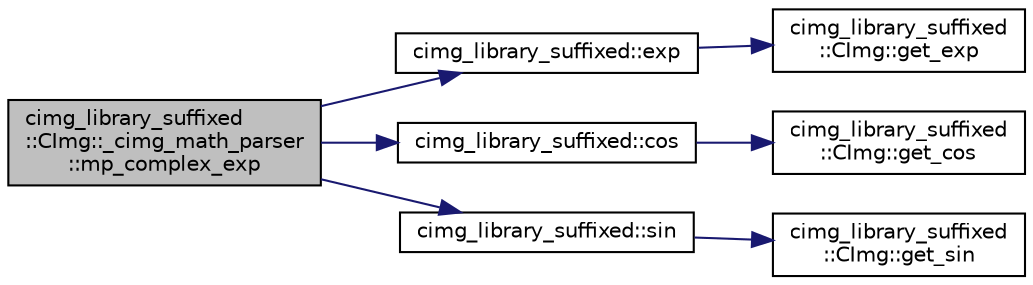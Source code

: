 digraph "cimg_library_suffixed::CImg::_cimg_math_parser::mp_complex_exp"
{
  edge [fontname="Helvetica",fontsize="10",labelfontname="Helvetica",labelfontsize="10"];
  node [fontname="Helvetica",fontsize="10",shape=record];
  rankdir="LR";
  Node252 [label="cimg_library_suffixed\l::CImg::_cimg_math_parser\l::mp_complex_exp",height=0.2,width=0.4,color="black", fillcolor="grey75", style="filled", fontcolor="black"];
  Node252 -> Node253 [color="midnightblue",fontsize="10",style="solid",fontname="Helvetica"];
  Node253 [label="cimg_library_suffixed::exp",height=0.2,width=0.4,color="black", fillcolor="white", style="filled",URL="$namespacecimg__library__suffixed.html#adc3a62a5832fe41a2a16023ba04c8e64"];
  Node253 -> Node254 [color="midnightblue",fontsize="10",style="solid",fontname="Helvetica"];
  Node254 [label="cimg_library_suffixed\l::CImg::get_exp",height=0.2,width=0.4,color="black", fillcolor="white", style="filled",URL="$structcimg__library__suffixed_1_1_c_img.html#a9025e6121a8da36b6213422347de4c12",tooltip="Compute the exponential of each pixel value . "];
  Node252 -> Node255 [color="midnightblue",fontsize="10",style="solid",fontname="Helvetica"];
  Node255 [label="cimg_library_suffixed::cos",height=0.2,width=0.4,color="black", fillcolor="white", style="filled",URL="$namespacecimg__library__suffixed.html#a758afc88f8b8d378717648ba797aee12"];
  Node255 -> Node256 [color="midnightblue",fontsize="10",style="solid",fontname="Helvetica"];
  Node256 [label="cimg_library_suffixed\l::CImg::get_cos",height=0.2,width=0.4,color="black", fillcolor="white", style="filled",URL="$structcimg__library__suffixed_1_1_c_img.html#a1d6d4be9892469025a791f19848d8638",tooltip="Compute the cosine of each pixel value . "];
  Node252 -> Node257 [color="midnightblue",fontsize="10",style="solid",fontname="Helvetica"];
  Node257 [label="cimg_library_suffixed::sin",height=0.2,width=0.4,color="black", fillcolor="white", style="filled",URL="$namespacecimg__library__suffixed.html#adadd90e3f405e206a38d01dc80e9be2d"];
  Node257 -> Node258 [color="midnightblue",fontsize="10",style="solid",fontname="Helvetica"];
  Node258 [label="cimg_library_suffixed\l::CImg::get_sin",height=0.2,width=0.4,color="black", fillcolor="white", style="filled",URL="$structcimg__library__suffixed_1_1_c_img.html#ada2a306f3b37f5630573447fc9578124",tooltip="Compute the sine of each pixel value . "];
}
